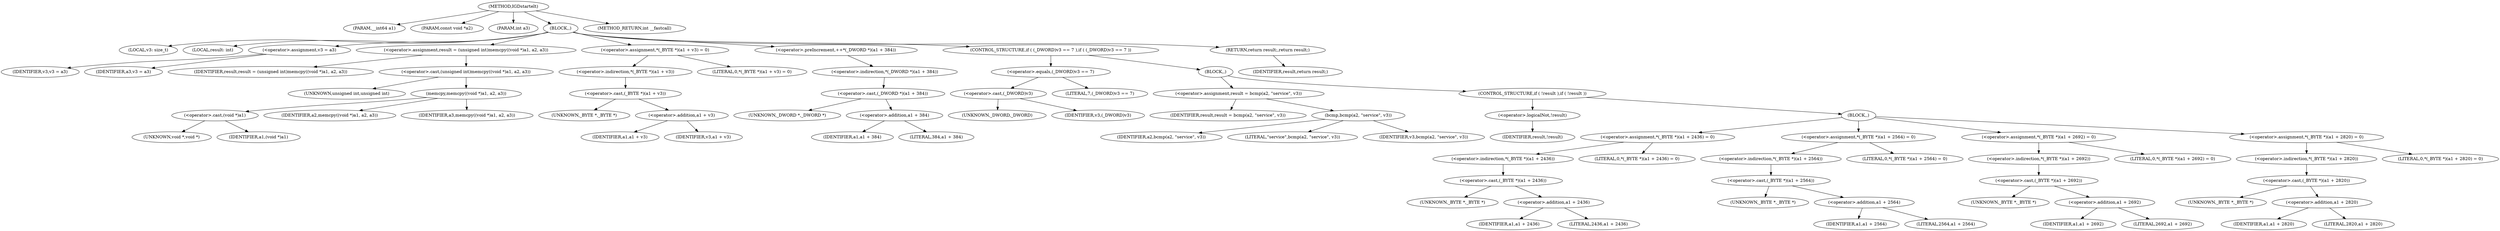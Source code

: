 digraph IGDstartelt {  
"1000103" [label = "(METHOD,IGDstartelt)" ]
"1000104" [label = "(PARAM,__int64 a1)" ]
"1000105" [label = "(PARAM,const void *a2)" ]
"1000106" [label = "(PARAM,int a3)" ]
"1000107" [label = "(BLOCK,,)" ]
"1000108" [label = "(LOCAL,v3: size_t)" ]
"1000109" [label = "(LOCAL,result: int)" ]
"1000110" [label = "(<operator>.assignment,v3 = a3)" ]
"1000111" [label = "(IDENTIFIER,v3,v3 = a3)" ]
"1000112" [label = "(IDENTIFIER,a3,v3 = a3)" ]
"1000113" [label = "(<operator>.assignment,result = (unsigned int)memcpy((void *)a1, a2, a3))" ]
"1000114" [label = "(IDENTIFIER,result,result = (unsigned int)memcpy((void *)a1, a2, a3))" ]
"1000115" [label = "(<operator>.cast,(unsigned int)memcpy((void *)a1, a2, a3))" ]
"1000116" [label = "(UNKNOWN,unsigned int,unsigned int)" ]
"1000117" [label = "(memcpy,memcpy((void *)a1, a2, a3))" ]
"1000118" [label = "(<operator>.cast,(void *)a1)" ]
"1000119" [label = "(UNKNOWN,void *,void *)" ]
"1000120" [label = "(IDENTIFIER,a1,(void *)a1)" ]
"1000121" [label = "(IDENTIFIER,a2,memcpy((void *)a1, a2, a3))" ]
"1000122" [label = "(IDENTIFIER,a3,memcpy((void *)a1, a2, a3))" ]
"1000123" [label = "(<operator>.assignment,*(_BYTE *)(a1 + v3) = 0)" ]
"1000124" [label = "(<operator>.indirection,*(_BYTE *)(a1 + v3))" ]
"1000125" [label = "(<operator>.cast,(_BYTE *)(a1 + v3))" ]
"1000126" [label = "(UNKNOWN,_BYTE *,_BYTE *)" ]
"1000127" [label = "(<operator>.addition,a1 + v3)" ]
"1000128" [label = "(IDENTIFIER,a1,a1 + v3)" ]
"1000129" [label = "(IDENTIFIER,v3,a1 + v3)" ]
"1000130" [label = "(LITERAL,0,*(_BYTE *)(a1 + v3) = 0)" ]
"1000131" [label = "(<operator>.preIncrement,++*(_DWORD *)(a1 + 384))" ]
"1000132" [label = "(<operator>.indirection,*(_DWORD *)(a1 + 384))" ]
"1000133" [label = "(<operator>.cast,(_DWORD *)(a1 + 384))" ]
"1000134" [label = "(UNKNOWN,_DWORD *,_DWORD *)" ]
"1000135" [label = "(<operator>.addition,a1 + 384)" ]
"1000136" [label = "(IDENTIFIER,a1,a1 + 384)" ]
"1000137" [label = "(LITERAL,384,a1 + 384)" ]
"1000138" [label = "(CONTROL_STRUCTURE,if ( (_DWORD)v3 == 7 ),if ( (_DWORD)v3 == 7 ))" ]
"1000139" [label = "(<operator>.equals,(_DWORD)v3 == 7)" ]
"1000140" [label = "(<operator>.cast,(_DWORD)v3)" ]
"1000141" [label = "(UNKNOWN,_DWORD,_DWORD)" ]
"1000142" [label = "(IDENTIFIER,v3,(_DWORD)v3)" ]
"1000143" [label = "(LITERAL,7,(_DWORD)v3 == 7)" ]
"1000144" [label = "(BLOCK,,)" ]
"1000145" [label = "(<operator>.assignment,result = bcmp(a2, \"service\", v3))" ]
"1000146" [label = "(IDENTIFIER,result,result = bcmp(a2, \"service\", v3))" ]
"1000147" [label = "(bcmp,bcmp(a2, \"service\", v3))" ]
"1000148" [label = "(IDENTIFIER,a2,bcmp(a2, \"service\", v3))" ]
"1000149" [label = "(LITERAL,\"service\",bcmp(a2, \"service\", v3))" ]
"1000150" [label = "(IDENTIFIER,v3,bcmp(a2, \"service\", v3))" ]
"1000151" [label = "(CONTROL_STRUCTURE,if ( !result ),if ( !result ))" ]
"1000152" [label = "(<operator>.logicalNot,!result)" ]
"1000153" [label = "(IDENTIFIER,result,!result)" ]
"1000154" [label = "(BLOCK,,)" ]
"1000155" [label = "(<operator>.assignment,*(_BYTE *)(a1 + 2436) = 0)" ]
"1000156" [label = "(<operator>.indirection,*(_BYTE *)(a1 + 2436))" ]
"1000157" [label = "(<operator>.cast,(_BYTE *)(a1 + 2436))" ]
"1000158" [label = "(UNKNOWN,_BYTE *,_BYTE *)" ]
"1000159" [label = "(<operator>.addition,a1 + 2436)" ]
"1000160" [label = "(IDENTIFIER,a1,a1 + 2436)" ]
"1000161" [label = "(LITERAL,2436,a1 + 2436)" ]
"1000162" [label = "(LITERAL,0,*(_BYTE *)(a1 + 2436) = 0)" ]
"1000163" [label = "(<operator>.assignment,*(_BYTE *)(a1 + 2564) = 0)" ]
"1000164" [label = "(<operator>.indirection,*(_BYTE *)(a1 + 2564))" ]
"1000165" [label = "(<operator>.cast,(_BYTE *)(a1 + 2564))" ]
"1000166" [label = "(UNKNOWN,_BYTE *,_BYTE *)" ]
"1000167" [label = "(<operator>.addition,a1 + 2564)" ]
"1000168" [label = "(IDENTIFIER,a1,a1 + 2564)" ]
"1000169" [label = "(LITERAL,2564,a1 + 2564)" ]
"1000170" [label = "(LITERAL,0,*(_BYTE *)(a1 + 2564) = 0)" ]
"1000171" [label = "(<operator>.assignment,*(_BYTE *)(a1 + 2692) = 0)" ]
"1000172" [label = "(<operator>.indirection,*(_BYTE *)(a1 + 2692))" ]
"1000173" [label = "(<operator>.cast,(_BYTE *)(a1 + 2692))" ]
"1000174" [label = "(UNKNOWN,_BYTE *,_BYTE *)" ]
"1000175" [label = "(<operator>.addition,a1 + 2692)" ]
"1000176" [label = "(IDENTIFIER,a1,a1 + 2692)" ]
"1000177" [label = "(LITERAL,2692,a1 + 2692)" ]
"1000178" [label = "(LITERAL,0,*(_BYTE *)(a1 + 2692) = 0)" ]
"1000179" [label = "(<operator>.assignment,*(_BYTE *)(a1 + 2820) = 0)" ]
"1000180" [label = "(<operator>.indirection,*(_BYTE *)(a1 + 2820))" ]
"1000181" [label = "(<operator>.cast,(_BYTE *)(a1 + 2820))" ]
"1000182" [label = "(UNKNOWN,_BYTE *,_BYTE *)" ]
"1000183" [label = "(<operator>.addition,a1 + 2820)" ]
"1000184" [label = "(IDENTIFIER,a1,a1 + 2820)" ]
"1000185" [label = "(LITERAL,2820,a1 + 2820)" ]
"1000186" [label = "(LITERAL,0,*(_BYTE *)(a1 + 2820) = 0)" ]
"1000187" [label = "(RETURN,return result;,return result;)" ]
"1000188" [label = "(IDENTIFIER,result,return result;)" ]
"1000189" [label = "(METHOD_RETURN,int __fastcall)" ]
  "1000103" -> "1000104" 
  "1000103" -> "1000105" 
  "1000103" -> "1000106" 
  "1000103" -> "1000107" 
  "1000103" -> "1000189" 
  "1000107" -> "1000108" 
  "1000107" -> "1000109" 
  "1000107" -> "1000110" 
  "1000107" -> "1000113" 
  "1000107" -> "1000123" 
  "1000107" -> "1000131" 
  "1000107" -> "1000138" 
  "1000107" -> "1000187" 
  "1000110" -> "1000111" 
  "1000110" -> "1000112" 
  "1000113" -> "1000114" 
  "1000113" -> "1000115" 
  "1000115" -> "1000116" 
  "1000115" -> "1000117" 
  "1000117" -> "1000118" 
  "1000117" -> "1000121" 
  "1000117" -> "1000122" 
  "1000118" -> "1000119" 
  "1000118" -> "1000120" 
  "1000123" -> "1000124" 
  "1000123" -> "1000130" 
  "1000124" -> "1000125" 
  "1000125" -> "1000126" 
  "1000125" -> "1000127" 
  "1000127" -> "1000128" 
  "1000127" -> "1000129" 
  "1000131" -> "1000132" 
  "1000132" -> "1000133" 
  "1000133" -> "1000134" 
  "1000133" -> "1000135" 
  "1000135" -> "1000136" 
  "1000135" -> "1000137" 
  "1000138" -> "1000139" 
  "1000138" -> "1000144" 
  "1000139" -> "1000140" 
  "1000139" -> "1000143" 
  "1000140" -> "1000141" 
  "1000140" -> "1000142" 
  "1000144" -> "1000145" 
  "1000144" -> "1000151" 
  "1000145" -> "1000146" 
  "1000145" -> "1000147" 
  "1000147" -> "1000148" 
  "1000147" -> "1000149" 
  "1000147" -> "1000150" 
  "1000151" -> "1000152" 
  "1000151" -> "1000154" 
  "1000152" -> "1000153" 
  "1000154" -> "1000155" 
  "1000154" -> "1000163" 
  "1000154" -> "1000171" 
  "1000154" -> "1000179" 
  "1000155" -> "1000156" 
  "1000155" -> "1000162" 
  "1000156" -> "1000157" 
  "1000157" -> "1000158" 
  "1000157" -> "1000159" 
  "1000159" -> "1000160" 
  "1000159" -> "1000161" 
  "1000163" -> "1000164" 
  "1000163" -> "1000170" 
  "1000164" -> "1000165" 
  "1000165" -> "1000166" 
  "1000165" -> "1000167" 
  "1000167" -> "1000168" 
  "1000167" -> "1000169" 
  "1000171" -> "1000172" 
  "1000171" -> "1000178" 
  "1000172" -> "1000173" 
  "1000173" -> "1000174" 
  "1000173" -> "1000175" 
  "1000175" -> "1000176" 
  "1000175" -> "1000177" 
  "1000179" -> "1000180" 
  "1000179" -> "1000186" 
  "1000180" -> "1000181" 
  "1000181" -> "1000182" 
  "1000181" -> "1000183" 
  "1000183" -> "1000184" 
  "1000183" -> "1000185" 
  "1000187" -> "1000188" 
}
